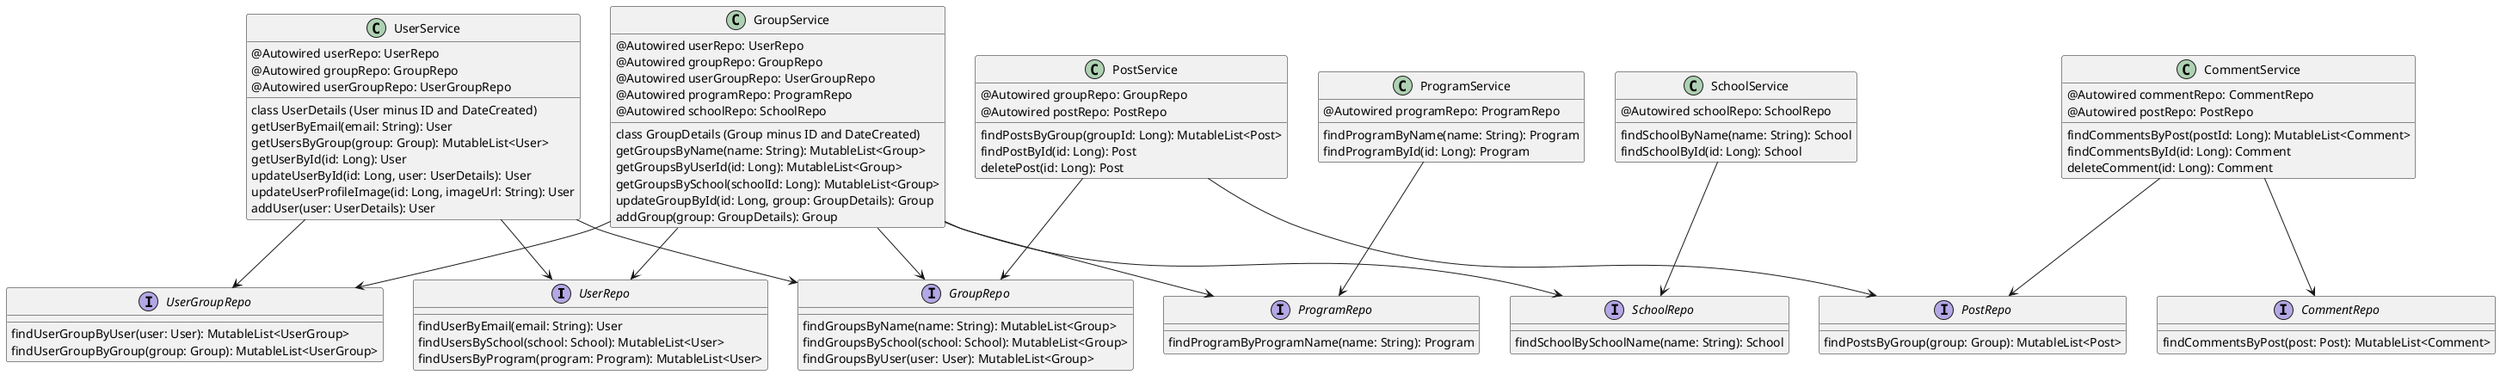 @startuml
'https://plantuml.com/class-diagram

interface UserRepo{
    findUserByEmail(email: String): User
    findUsersBySchool(school: School): MutableList<User>
    findUsersByProgram(program: Program): MutableList<User>
}

interface GroupRepo{
    findGroupsByName(name: String): MutableList<Group>
    findGroupsBySchool(school: School): MutableList<Group>
    findGroupsByUser(user: User): MutableList<Group>
}

interface UserGroupRepo{
    findUserGroupByUser(user: User): MutableList<UserGroup>
    findUserGroupByGroup(group: Group): MutableList<UserGroup>
}

interface ProgramRepo{
    findProgramByProgramName(name: String): Program
}

interface SchoolRepo{
    findSchoolBySchoolName(name: String): School
}

interface PostRepo{
    findPostsByGroup(group: Group): MutableList<Post>
}

interface CommentRepo{
    findCommentsByPost(post: Post): MutableList<Comment>
}

class UserService{
    @Autowired userRepo: UserRepo
    @Autowired groupRepo: GroupRepo
    @Autowired userGroupRepo: UserGroupRepo
    class UserDetails (User minus ID and DateCreated)
    getUserByEmail(email: String): User
    getUsersByGroup(group: Group): MutableList<User>
    getUserById(id: Long): User
    updateUserById(id: Long, user: UserDetails): User
    updateUserProfileImage(id: Long, imageUrl: String): User
    addUser(user: UserDetails): User
}

class GroupService{
    @Autowired userRepo: UserRepo
    @Autowired groupRepo: GroupRepo
    @Autowired userGroupRepo: UserGroupRepo
    @Autowired programRepo: ProgramRepo
    @Autowired schoolRepo: SchoolRepo
    class GroupDetails (Group minus ID and DateCreated)
    getGroupsByName(name: String): MutableList<Group>
    getGroupsByUserId(id: Long): MutableList<Group>
    getGroupsBySchool(schoolId: Long): MutableList<Group>
    updateGroupById(id: Long, group: GroupDetails): Group
    addGroup(group: GroupDetails): Group
}

class SchoolService{
    @Autowired schoolRepo: SchoolRepo
    findSchoolByName(name: String): School
    findSchoolById(id: Long): School
}

class ProgramService{
    @Autowired programRepo: ProgramRepo
    findProgramByName(name: String): Program
    findProgramById(id: Long): Program
}

class PostService{
    @Autowired groupRepo: GroupRepo
    @Autowired postRepo: PostRepo
    findPostsByGroup(groupId: Long): MutableList<Post>
    findPostById(id: Long): Post
    deletePost(id: Long): Post
}

class CommentService{
    @Autowired commentRepo: CommentRepo
    @Autowired postRepo: PostRepo
    findCommentsByPost(postId: Long): MutableList<Comment>
    findCommentsById(id: Long): Comment
    deleteComment(id: Long): Comment
}


UserService --> UserRepo
UserService --> GroupRepo
UserService --> UserGroupRepo
GroupService --> UserRepo
GroupService --> GroupRepo
GroupService --> UserGroupRepo
GroupService --> ProgramRepo
GroupService --> SchoolRepo
ProgramService --> ProgramRepo
SchoolService --> SchoolRepo
CommentService --> PostRepo
CommentService --> CommentRepo
PostService --> PostRepo
PostService --> GroupRepo

@enduml